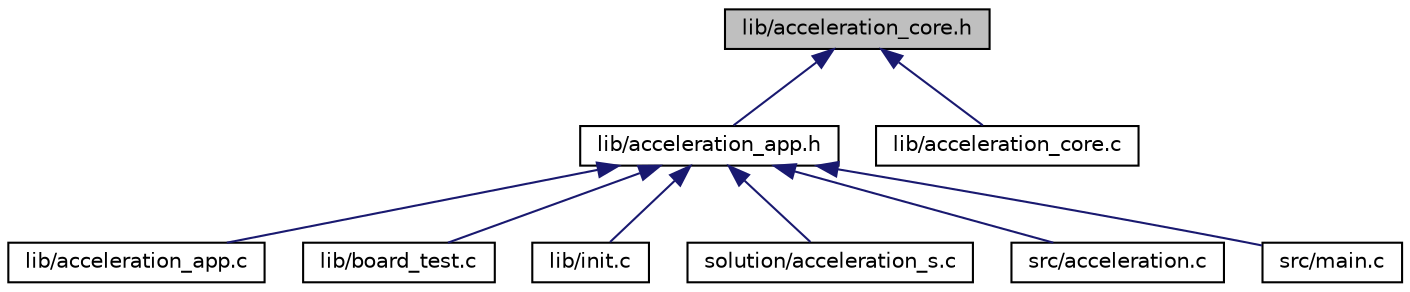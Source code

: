 digraph "lib/acceleration_core.h"
{
 // LATEX_PDF_SIZE
  edge [fontname="Helvetica",fontsize="10",labelfontname="Helvetica",labelfontsize="10"];
  node [fontname="Helvetica",fontsize="10",shape=record];
  Node1 [label="lib/acceleration_core.h",height=0.2,width=0.4,color="black", fillcolor="grey75", style="filled", fontcolor="black",tooltip="Core function for KXCJK1013 accelerometer chip. These functions are used by acceleration_app...."];
  Node1 -> Node2 [dir="back",color="midnightblue",fontsize="10",style="solid",fontname="Helvetica"];
  Node2 [label="lib/acceleration_app.h",height=0.2,width=0.4,color="black", fillcolor="white", style="filled",URL="$acceleration__app_8h.html",tooltip="Initializes communication via I2C to the KXCJK1013 accelerometer chip and prints data on the lc displ..."];
  Node2 -> Node3 [dir="back",color="midnightblue",fontsize="10",style="solid",fontname="Helvetica"];
  Node3 [label="lib/acceleration_app.c",height=0.2,width=0.4,color="black", fillcolor="white", style="filled",URL="$acceleration__app_8c.html",tooltip=" "];
  Node2 -> Node4 [dir="back",color="midnightblue",fontsize="10",style="solid",fontname="Helvetica"];
  Node4 [label="lib/board_test.c",height=0.2,width=0.4,color="black", fillcolor="white", style="filled",URL="$board__test_8c.html",tooltip=" "];
  Node2 -> Node5 [dir="back",color="midnightblue",fontsize="10",style="solid",fontname="Helvetica"];
  Node5 [label="lib/init.c",height=0.2,width=0.4,color="black", fillcolor="white", style="filled",URL="$init_8c.html",tooltip=" "];
  Node2 -> Node6 [dir="back",color="midnightblue",fontsize="10",style="solid",fontname="Helvetica"];
  Node6 [label="solution/acceleration_s.c",height=0.2,width=0.4,color="black", fillcolor="white", style="filled",URL="$acceleration__s_8c.html",tooltip=" "];
  Node2 -> Node7 [dir="back",color="midnightblue",fontsize="10",style="solid",fontname="Helvetica"];
  Node7 [label="src/acceleration.c",height=0.2,width=0.4,color="black", fillcolor="white", style="filled",URL="$acceleration_8c.html",tooltip=" "];
  Node2 -> Node8 [dir="back",color="midnightblue",fontsize="10",style="solid",fontname="Helvetica"];
  Node8 [label="src/main.c",height=0.2,width=0.4,color="black", fillcolor="white", style="filled",URL="$main_8c.html",tooltip=" "];
  Node1 -> Node9 [dir="back",color="midnightblue",fontsize="10",style="solid",fontname="Helvetica"];
  Node9 [label="lib/acceleration_core.c",height=0.2,width=0.4,color="black", fillcolor="white", style="filled",URL="$acceleration__core_8c.html",tooltip=" "];
}
